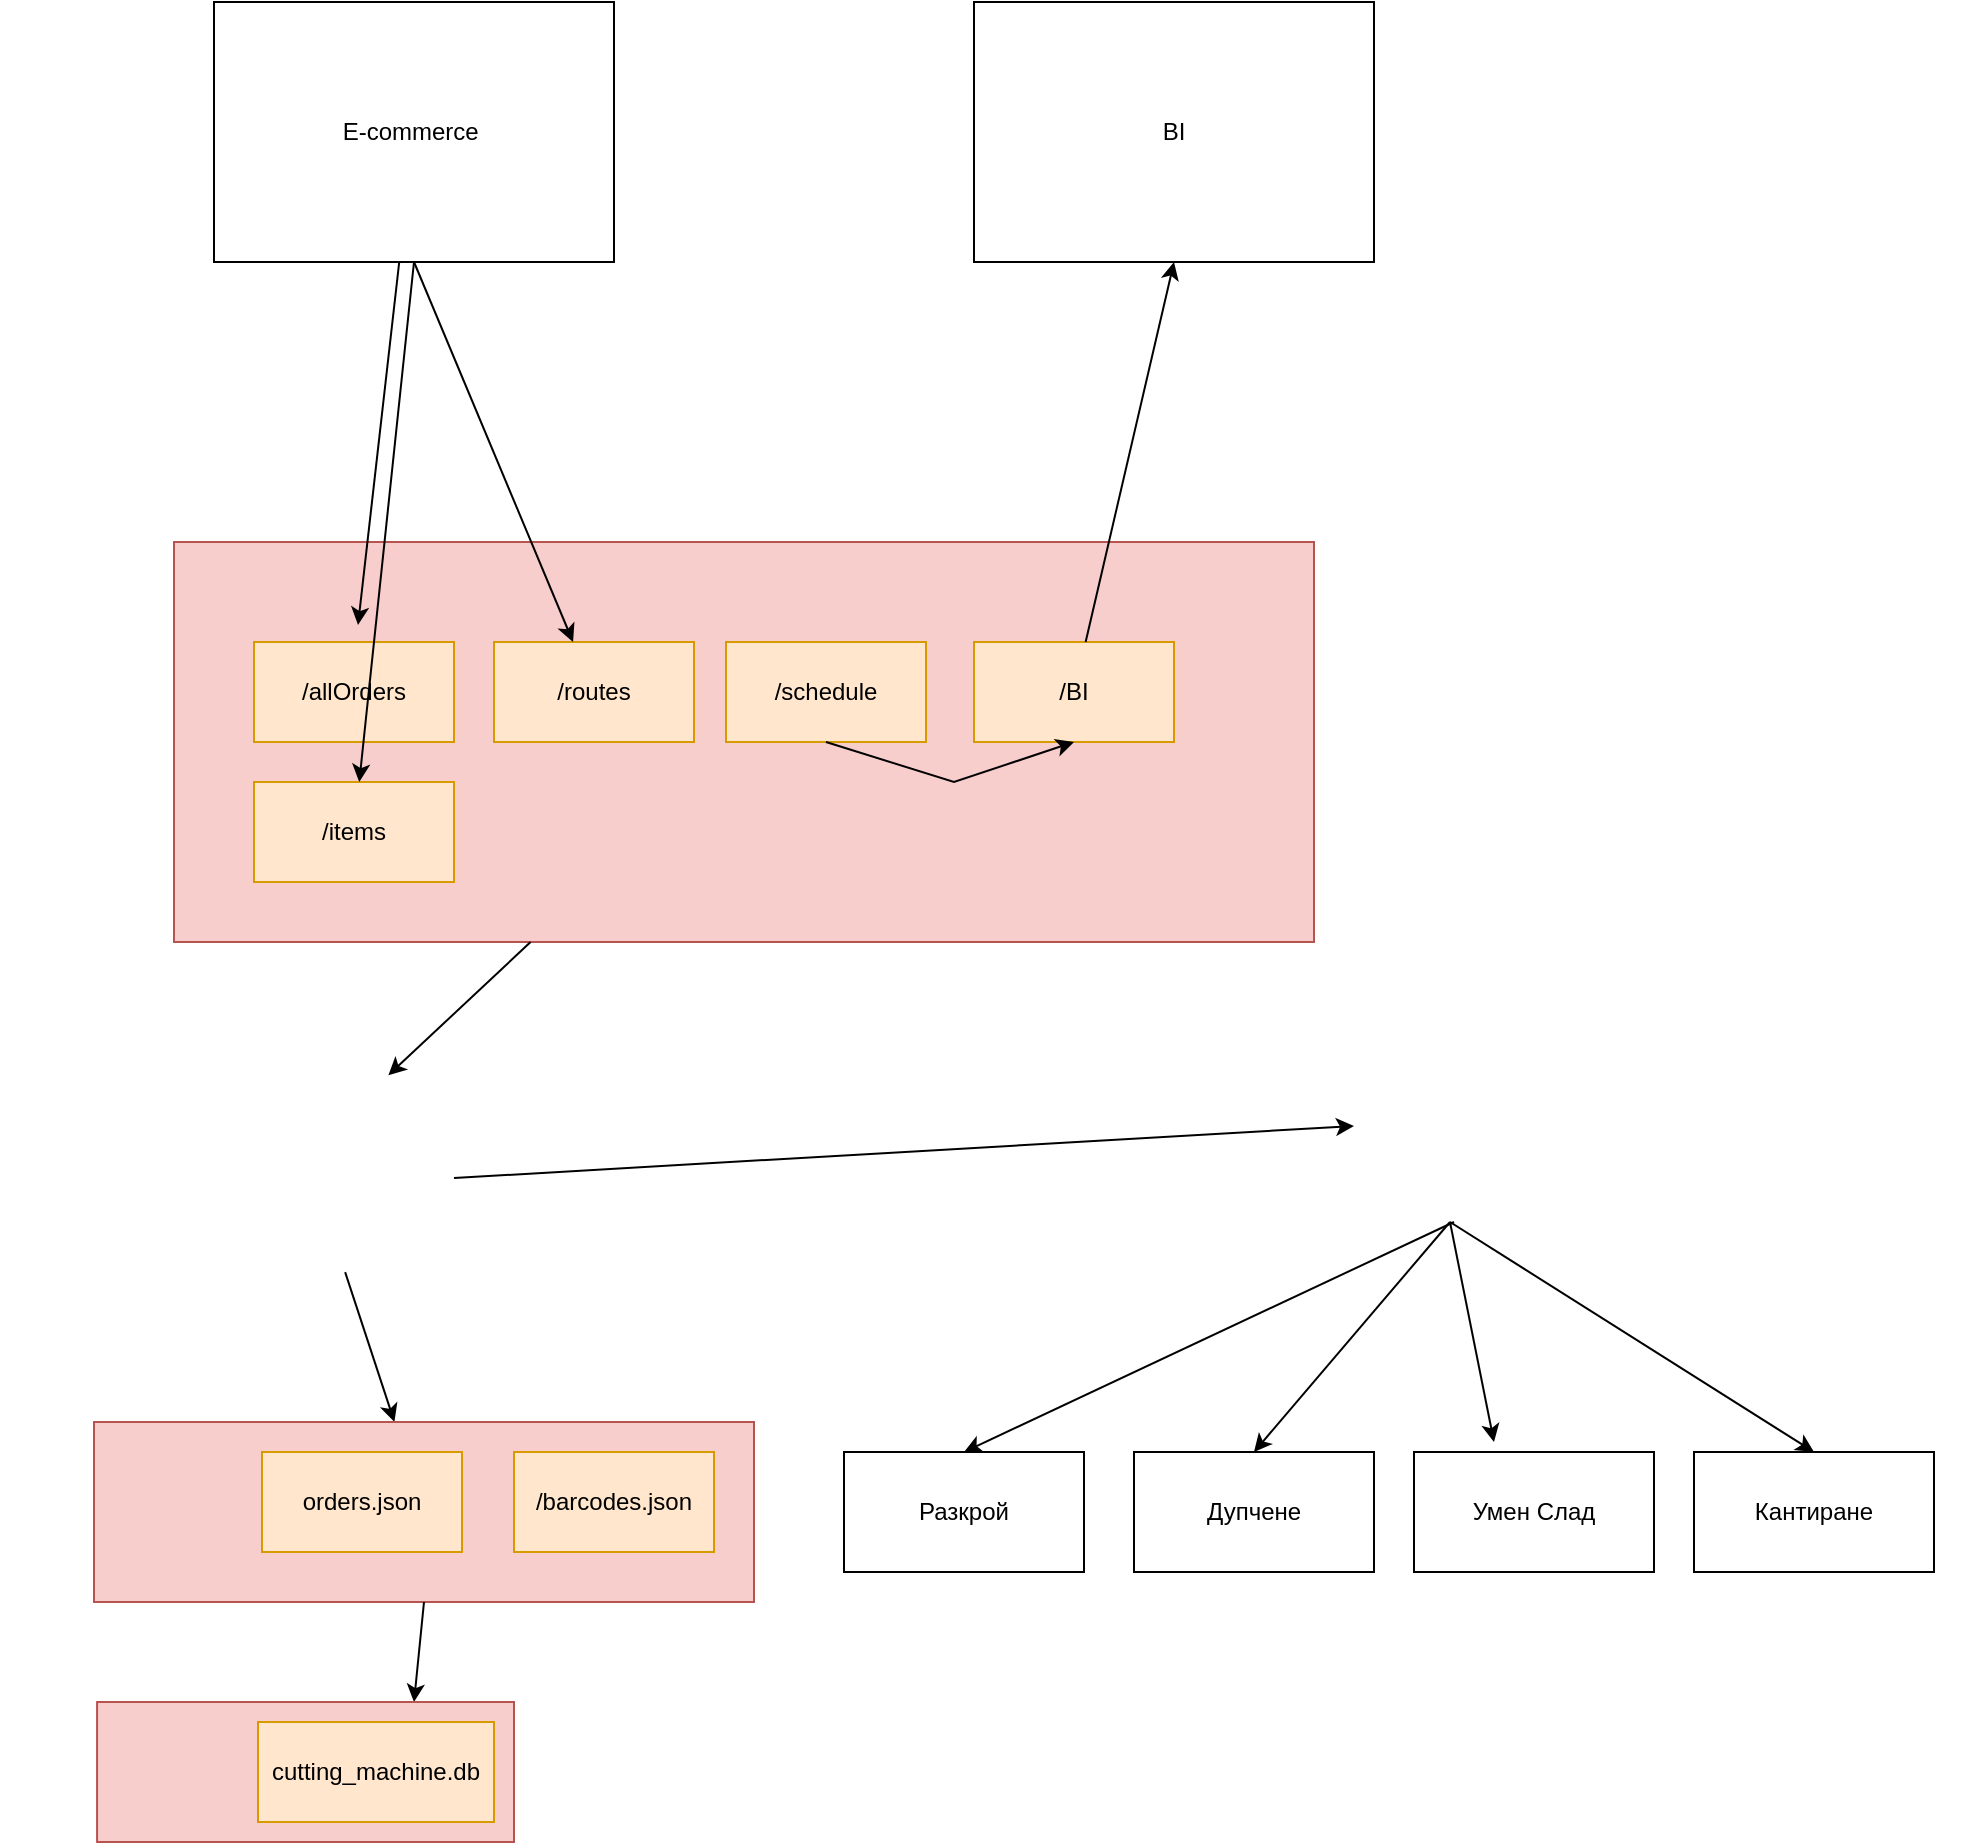 <mxfile version="17.1.3" type="github">
  <diagram id="1dXitBa1tYRR6ALUjFQJ" name="Page-1">
    <mxGraphModel dx="1888" dy="547" grid="1" gridSize="10" guides="1" tooltips="1" connect="1" arrows="1" fold="1" page="1" pageScale="1" pageWidth="850" pageHeight="1100" math="0" shadow="0">
      <root>
        <mxCell id="0" />
        <mxCell id="1" parent="0" />
        <mxCell id="5cHCx3r3s3_XpyU0GuuB-34" value="" style="shape=image;verticalLabelPosition=bottom;labelBackgroundColor=default;verticalAlign=top;aspect=fixed;imageAspect=0;image=https://uploads.sitepoint.com/wp-content/uploads/2016/10/1477673935anime-logo.png;" vertex="1" parent="1">
          <mxGeometry x="-265.51" y="824" width="105.51" height="28" as="geometry" />
        </mxCell>
        <mxCell id="5cHCx3r3s3_XpyU0GuuB-35" value="" style="shape=image;verticalLabelPosition=bottom;labelBackgroundColor=default;verticalAlign=top;aspect=fixed;imageAspect=0;image=https://uploads.sitepoint.com/wp-content/uploads/2016/10/1477673935anime-logo.png;" vertex="1" parent="1">
          <mxGeometry x="-132.76" y="825" width="105.51" height="28" as="geometry" />
        </mxCell>
        <mxCell id="5cHCx3r3s3_XpyU0GuuB-33" value="" style="shape=image;verticalLabelPosition=bottom;labelBackgroundColor=default;verticalAlign=top;aspect=fixed;imageAspect=0;image=https://uploads.sitepoint.com/wp-content/uploads/2016/10/1477673935anime-logo.png;" vertex="1" parent="1">
          <mxGeometry x="-410.51" y="824" width="105.51" height="28" as="geometry" />
        </mxCell>
        <mxCell id="qF_yDrrP_VQrt9cK3OHo-15" value="" style="shape=image;verticalLabelPosition=bottom;labelBackgroundColor=default;verticalAlign=top;aspect=fixed;imageAspect=0;image=https://www.chartjs.org/img/chartjs-logo.svg;" parent="1" vertex="1">
          <mxGeometry x="-452" y="104" width="92" height="92" as="geometry" />
        </mxCell>
        <mxCell id="qF_yDrrP_VQrt9cK3OHo-13" value="" style="shape=image;verticalLabelPosition=bottom;labelBackgroundColor=default;verticalAlign=top;aspect=fixed;imageAspect=0;image=https://zzz.dog/img/zdog-thumbnail.png;" parent="1" vertex="1">
          <mxGeometry x="-846.66" y="110" width="106.66" height="80" as="geometry" />
        </mxCell>
        <mxCell id="qF_yDrrP_VQrt9cK3OHo-7" value="" style="rounded=0;whiteSpace=wrap;html=1;fillColor=#f8cecc;strokeColor=#b85450;" parent="1" vertex="1">
          <mxGeometry x="-760" y="310" width="570" height="200" as="geometry" />
        </mxCell>
        <mxCell id="qF_yDrrP_VQrt9cK3OHo-6" value="E-commerce&amp;nbsp;" style="rounded=0;whiteSpace=wrap;html=1;" parent="1" vertex="1">
          <mxGeometry x="-740" y="40" width="200" height="130" as="geometry" />
        </mxCell>
        <UserObject label="" link="https://th.bing.com/th/id/OIP.QvJHAjIrrxROZa2Gb8kqxgHaHa?pid=ImgDet&amp;rs=1" id="qF_yDrrP_VQrt9cK3OHo-1">
          <mxCell style="shape=image;verticalLabelPosition=bottom;labelBackgroundColor=default;verticalAlign=top;aspect=fixed;imageAspect=0;image=https://upload.wikimedia.org/wikipedia/commons/thumb/1/1b/Svelte_Logo.svg/1200px-Svelte_Logo.svg.png;" parent="1" vertex="1">
            <mxGeometry x="-780" y="90" width="83.07" height="100" as="geometry" />
          </mxCell>
        </UserObject>
        <mxCell id="qF_yDrrP_VQrt9cK3OHo-4" value="" style="shape=image;verticalLabelPosition=bottom;labelBackgroundColor=default;verticalAlign=top;aspect=fixed;imageAspect=0;image=https://cdn4.iconfinder.com/data/icons/google-i-o-2016/512/google_firebase-2-512.png;" parent="1" vertex="1">
          <mxGeometry x="-830" y="230" width="162" height="162" as="geometry" />
        </mxCell>
        <mxCell id="qF_yDrrP_VQrt9cK3OHo-8" value="/allOrders" style="rounded=0;whiteSpace=wrap;html=1;fillColor=#ffe6cc;strokeColor=#d79b00;" parent="1" vertex="1">
          <mxGeometry x="-720" y="360" width="100" height="50" as="geometry" />
        </mxCell>
        <mxCell id="qF_yDrrP_VQrt9cK3OHo-9" value="/routes" style="rounded=0;whiteSpace=wrap;html=1;fillColor=#ffe6cc;strokeColor=#d79b00;" parent="1" vertex="1">
          <mxGeometry x="-600" y="360" width="100" height="50" as="geometry" />
        </mxCell>
        <mxCell id="qF_yDrrP_VQrt9cK3OHo-10" value="/schedule" style="rounded=0;whiteSpace=wrap;html=1;fillColor=#ffe6cc;strokeColor=#d79b00;" parent="1" vertex="1">
          <mxGeometry x="-484" y="360" width="100" height="50" as="geometry" />
        </mxCell>
        <mxCell id="qF_yDrrP_VQrt9cK3OHo-11" value="/BI" style="rounded=0;whiteSpace=wrap;html=1;fillColor=#ffe6cc;strokeColor=#d79b00;" parent="1" vertex="1">
          <mxGeometry x="-360" y="360" width="100" height="50" as="geometry" />
        </mxCell>
        <mxCell id="qF_yDrrP_VQrt9cK3OHo-12" value="BI" style="rounded=0;whiteSpace=wrap;html=1;" parent="1" vertex="1">
          <mxGeometry x="-360" y="40" width="200" height="130" as="geometry" />
        </mxCell>
        <UserObject label="" link="https://th.bing.com/th/id/OIP.QvJHAjIrrxROZa2Gb8kqxgHaHa?pid=ImgDet&amp;rs=1" id="qF_yDrrP_VQrt9cK3OHo-14">
          <mxCell style="shape=image;verticalLabelPosition=bottom;labelBackgroundColor=default;verticalAlign=top;aspect=fixed;imageAspect=0;image=https://upload.wikimedia.org/wikipedia/commons/thumb/1/1b/Svelte_Logo.svg/1200px-Svelte_Logo.svg.png;" parent="1" vertex="1">
            <mxGeometry x="-400" y="100" width="83.07" height="100" as="geometry" />
          </mxCell>
        </UserObject>
        <mxCell id="qF_yDrrP_VQrt9cK3OHo-16" value="/items" style="rounded=0;whiteSpace=wrap;html=1;fillColor=#ffe6cc;strokeColor=#d79b00;" parent="1" vertex="1">
          <mxGeometry x="-720" y="430" width="100" height="50" as="geometry" />
        </mxCell>
        <mxCell id="qF_yDrrP_VQrt9cK3OHo-17" value="" style="shape=image;verticalLabelPosition=bottom;labelBackgroundColor=default;verticalAlign=top;aspect=fixed;imageAspect=0;image=https://cdn.iconscout.com/icon/free/png-256/python-3521655-2945099.png;" parent="1" vertex="1">
          <mxGeometry x="-716" y="580" width="96" height="96" as="geometry" />
        </mxCell>
        <mxCell id="5cHCx3r3s3_XpyU0GuuB-1" value="" style="endArrow=classic;html=1;rounded=0;entryX=0.658;entryY=-0.035;entryDx=0;entryDy=0;entryPerimeter=0;" edge="1" parent="1" source="qF_yDrrP_VQrt9cK3OHo-7" target="qF_yDrrP_VQrt9cK3OHo-17">
          <mxGeometry width="50" height="50" relative="1" as="geometry">
            <mxPoint x="-680" y="570" as="sourcePoint" />
            <mxPoint x="-580" y="570" as="targetPoint" />
            <Array as="points" />
          </mxGeometry>
        </mxCell>
        <mxCell id="5cHCx3r3s3_XpyU0GuuB-2" value="" style="endArrow=classic;html=1;rounded=0;exitX=0.433;exitY=0.99;exitDx=0;exitDy=0;exitPerimeter=0;" edge="1" parent="1" source="qF_yDrrP_VQrt9cK3OHo-17" target="5cHCx3r3s3_XpyU0GuuB-3">
          <mxGeometry width="50" height="50" relative="1" as="geometry">
            <mxPoint x="-470" y="780" as="sourcePoint" />
            <mxPoint x="-674" y="760" as="targetPoint" />
          </mxGeometry>
        </mxCell>
        <mxCell id="5cHCx3r3s3_XpyU0GuuB-3" value="" style="rounded=0;whiteSpace=wrap;html=1;fillColor=#f8cecc;strokeColor=#b85450;" vertex="1" parent="1">
          <mxGeometry x="-800" y="750" width="330" height="90" as="geometry" />
        </mxCell>
        <mxCell id="5cHCx3r3s3_XpyU0GuuB-6" value="orders.json" style="rounded=0;whiteSpace=wrap;html=1;fillColor=#ffe6cc;strokeColor=#d79b00;" vertex="1" parent="1">
          <mxGeometry x="-716" y="765" width="100" height="50" as="geometry" />
        </mxCell>
        <mxCell id="5cHCx3r3s3_XpyU0GuuB-7" value="/barcodes.json" style="rounded=0;whiteSpace=wrap;html=1;fillColor=#ffe6cc;strokeColor=#d79b00;" vertex="1" parent="1">
          <mxGeometry x="-590" y="765" width="100" height="50" as="geometry" />
        </mxCell>
        <mxCell id="5cHCx3r3s3_XpyU0GuuB-9" style="edgeStyle=orthogonalEdgeStyle;rounded=0;orthogonalLoop=1;jettySize=auto;html=1;exitX=0.5;exitY=1;exitDx=0;exitDy=0;" edge="1" parent="1" source="5cHCx3r3s3_XpyU0GuuB-3" target="5cHCx3r3s3_XpyU0GuuB-3">
          <mxGeometry relative="1" as="geometry" />
        </mxCell>
        <mxCell id="5cHCx3r3s3_XpyU0GuuB-11" value="" style="shape=image;verticalLabelPosition=bottom;labelBackgroundColor=default;verticalAlign=top;aspect=fixed;imageAspect=0;image=https://cdn-icons-png.flaticon.com/512/136/136443.png;" vertex="1" parent="1">
          <mxGeometry x="-790" y="760" width="60" height="60" as="geometry" />
        </mxCell>
        <mxCell id="5cHCx3r3s3_XpyU0GuuB-12" value="" style="endArrow=classic;html=1;rounded=0;exitX=0.5;exitY=1;exitDx=0;exitDy=0;" edge="1" parent="1" source="5cHCx3r3s3_XpyU0GuuB-3">
          <mxGeometry width="50" height="50" relative="1" as="geometry">
            <mxPoint x="-470" y="710" as="sourcePoint" />
            <mxPoint x="-640" y="890" as="targetPoint" />
          </mxGeometry>
        </mxCell>
        <mxCell id="5cHCx3r3s3_XpyU0GuuB-13" value="" style="rounded=0;whiteSpace=wrap;html=1;fillColor=#f8cecc;strokeColor=#b85450;" vertex="1" parent="1">
          <mxGeometry x="-798.46" y="890" width="208.46" height="70" as="geometry" />
        </mxCell>
        <mxCell id="5cHCx3r3s3_XpyU0GuuB-14" value="" style="shape=image;verticalLabelPosition=bottom;labelBackgroundColor=default;verticalAlign=top;aspect=fixed;imageAspect=0;image=https://upload.wikimedia.org/wikipedia/commons/thumb/9/97/Sqlite-square-icon.svg/1200px-Sqlite-square-icon.svg.png;" vertex="1" parent="1">
          <mxGeometry x="-790" y="895" width="60" height="60" as="geometry" />
        </mxCell>
        <mxCell id="5cHCx3r3s3_XpyU0GuuB-15" value="cutting_machine.db" style="rounded=0;whiteSpace=wrap;html=1;fillColor=#ffe6cc;strokeColor=#d79b00;" vertex="1" parent="1">
          <mxGeometry x="-718" y="900" width="118" height="50" as="geometry" />
        </mxCell>
        <mxCell id="5cHCx3r3s3_XpyU0GuuB-17" value="" style="shape=image;verticalLabelPosition=bottom;labelBackgroundColor=default;verticalAlign=top;aspect=fixed;imageAspect=0;image=https://cdn.iconscout.com/icon/free/png-256/python-3521655-2945099.png;" vertex="1" parent="1">
          <mxGeometry x="-170" y="554" width="96" height="96" as="geometry" />
        </mxCell>
        <mxCell id="5cHCx3r3s3_XpyU0GuuB-16" value="" style="shape=image;verticalLabelPosition=bottom;labelBackgroundColor=default;verticalAlign=top;aspect=fixed;imageAspect=0;image=https://cdn-icons-png.flaticon.com/512/468/468369.png;" vertex="1" parent="1">
          <mxGeometry x="-180" y="600.5" width="55" height="55" as="geometry" />
        </mxCell>
        <mxCell id="5cHCx3r3s3_XpyU0GuuB-18" value="" style="endArrow=classic;html=1;rounded=0;exitX=1;exitY=0.5;exitDx=0;exitDy=0;entryX=0;entryY=0.5;entryDx=0;entryDy=0;" edge="1" parent="1" source="qF_yDrrP_VQrt9cK3OHo-17" target="5cHCx3r3s3_XpyU0GuuB-17">
          <mxGeometry width="50" height="50" relative="1" as="geometry">
            <mxPoint x="-470" y="780" as="sourcePoint" />
            <mxPoint x="-420" y="730" as="targetPoint" />
          </mxGeometry>
        </mxCell>
        <mxCell id="5cHCx3r3s3_XpyU0GuuB-20" value="Разкрой" style="rounded=0;whiteSpace=wrap;html=1;" vertex="1" parent="1">
          <mxGeometry x="-425" y="765" width="120" height="60" as="geometry" />
        </mxCell>
        <mxCell id="5cHCx3r3s3_XpyU0GuuB-21" value="Кантиране" style="rounded=0;whiteSpace=wrap;html=1;" vertex="1" parent="1">
          <mxGeometry y="765" width="120" height="60" as="geometry" />
        </mxCell>
        <mxCell id="5cHCx3r3s3_XpyU0GuuB-22" value="Дупчене" style="rounded=0;whiteSpace=wrap;html=1;" vertex="1" parent="1">
          <mxGeometry x="-280" y="765" width="120" height="60" as="geometry" />
        </mxCell>
        <mxCell id="5cHCx3r3s3_XpyU0GuuB-23" value="Умен Слад" style="rounded=0;whiteSpace=wrap;html=1;" vertex="1" parent="1">
          <mxGeometry x="-140" y="765" width="120" height="60" as="geometry" />
        </mxCell>
        <UserObject label="" link="https://th.bing.com/th/id/OIP.QvJHAjIrrxROZa2Gb8kqxgHaHa?pid=ImgDet&amp;rs=1" id="5cHCx3r3s3_XpyU0GuuB-25">
          <mxCell style="shape=image;verticalLabelPosition=bottom;labelBackgroundColor=default;verticalAlign=top;aspect=fixed;imageAspect=0;image=https://upload.wikimedia.org/wikipedia/commons/thumb/1/1b/Svelte_Logo.svg/1200px-Svelte_Logo.svg.png;" vertex="1" parent="1">
            <mxGeometry x="-340" y="800" width="43.2" height="52" as="geometry" />
          </mxCell>
        </UserObject>
        <UserObject label="" link="https://th.bing.com/th/id/OIP.QvJHAjIrrxROZa2Gb8kqxgHaHa?pid=ImgDet&amp;rs=1" id="5cHCx3r3s3_XpyU0GuuB-26">
          <mxCell style="shape=image;verticalLabelPosition=bottom;labelBackgroundColor=default;verticalAlign=top;aspect=fixed;imageAspect=0;image=https://upload.wikimedia.org/wikipedia/commons/thumb/1/1b/Svelte_Logo.svg/1200px-Svelte_Logo.svg.png;" vertex="1" parent="1">
            <mxGeometry x="-190" y="800" width="43.2" height="52" as="geometry" />
          </mxCell>
        </UserObject>
        <UserObject label="" link="https://th.bing.com/th/id/OIP.QvJHAjIrrxROZa2Gb8kqxgHaHa?pid=ImgDet&amp;rs=1" id="5cHCx3r3s3_XpyU0GuuB-27">
          <mxCell style="shape=image;verticalLabelPosition=bottom;labelBackgroundColor=default;verticalAlign=top;aspect=fixed;imageAspect=0;image=https://upload.wikimedia.org/wikipedia/commons/thumb/1/1b/Svelte_Logo.svg/1200px-Svelte_Logo.svg.png;" vertex="1" parent="1">
            <mxGeometry x="-50" y="801" width="43.2" height="52" as="geometry" />
          </mxCell>
        </UserObject>
        <UserObject label="" link="https://th.bing.com/th/id/OIP.QvJHAjIrrxROZa2Gb8kqxgHaHa?pid=ImgDet&amp;rs=1" id="5cHCx3r3s3_XpyU0GuuB-28">
          <mxCell style="shape=image;verticalLabelPosition=bottom;labelBackgroundColor=default;verticalAlign=top;aspect=fixed;imageAspect=0;image=https://upload.wikimedia.org/wikipedia/commons/thumb/1/1b/Svelte_Logo.svg/1200px-Svelte_Logo.svg.png;" vertex="1" parent="1">
            <mxGeometry x="90" y="810" width="43.2" height="52" as="geometry" />
          </mxCell>
        </UserObject>
        <mxCell id="5cHCx3r3s3_XpyU0GuuB-29" value="" style="endArrow=classic;html=1;rounded=0;" edge="1" parent="1">
          <mxGeometry width="50" height="50" relative="1" as="geometry">
            <mxPoint x="-122" y="650" as="sourcePoint" />
            <mxPoint x="-100" y="760" as="targetPoint" />
          </mxGeometry>
        </mxCell>
        <mxCell id="5cHCx3r3s3_XpyU0GuuB-30" value="" style="endArrow=classic;html=1;rounded=0;exitX=0.5;exitY=1;exitDx=0;exitDy=0;entryX=0.5;entryY=0;entryDx=0;entryDy=0;" edge="1" parent="1" source="5cHCx3r3s3_XpyU0GuuB-17" target="5cHCx3r3s3_XpyU0GuuB-21">
          <mxGeometry width="50" height="50" relative="1" as="geometry">
            <mxPoint x="-103.552" y="659.424" as="sourcePoint" />
            <mxPoint x="-90" y="770" as="targetPoint" />
          </mxGeometry>
        </mxCell>
        <mxCell id="5cHCx3r3s3_XpyU0GuuB-31" value="" style="endArrow=classic;html=1;rounded=0;exitX=0.5;exitY=1;exitDx=0;exitDy=0;entryX=0.5;entryY=0;entryDx=0;entryDy=0;" edge="1" parent="1" source="5cHCx3r3s3_XpyU0GuuB-17" target="5cHCx3r3s3_XpyU0GuuB-22">
          <mxGeometry width="50" height="50" relative="1" as="geometry">
            <mxPoint x="-250" y="720" as="sourcePoint" />
            <mxPoint x="-200" y="670" as="targetPoint" />
          </mxGeometry>
        </mxCell>
        <mxCell id="5cHCx3r3s3_XpyU0GuuB-32" value="" style="endArrow=classic;html=1;rounded=0;entryX=0.5;entryY=0;entryDx=0;entryDy=0;" edge="1" parent="1" target="5cHCx3r3s3_XpyU0GuuB-20">
          <mxGeometry width="50" height="50" relative="1" as="geometry">
            <mxPoint x="-120" y="650" as="sourcePoint" />
            <mxPoint x="-350" y="670" as="targetPoint" />
          </mxGeometry>
        </mxCell>
        <mxCell id="5cHCx3r3s3_XpyU0GuuB-36" value="" style="endArrow=classic;html=1;rounded=0;entryX=1;entryY=0.75;entryDx=0;entryDy=0;" edge="1" parent="1" source="qF_yDrrP_VQrt9cK3OHo-6" target="qF_yDrrP_VQrt9cK3OHo-4">
          <mxGeometry width="50" height="50" relative="1" as="geometry">
            <mxPoint x="-640" y="220" as="sourcePoint" />
            <mxPoint x="-640" y="240.711" as="targetPoint" />
          </mxGeometry>
        </mxCell>
        <mxCell id="5cHCx3r3s3_XpyU0GuuB-37" value="" style="endArrow=classic;html=1;rounded=0;exitX=0.5;exitY=1;exitDx=0;exitDy=0;" edge="1" parent="1" source="qF_yDrrP_VQrt9cK3OHo-6" target="qF_yDrrP_VQrt9cK3OHo-9">
          <mxGeometry width="50" height="50" relative="1" as="geometry">
            <mxPoint x="-650" y="210" as="sourcePoint" />
            <mxPoint x="-600" y="160" as="targetPoint" />
          </mxGeometry>
        </mxCell>
        <mxCell id="5cHCx3r3s3_XpyU0GuuB-38" value="" style="endArrow=classic;html=1;rounded=0;exitX=0.5;exitY=1;exitDx=0;exitDy=0;" edge="1" parent="1" source="qF_yDrrP_VQrt9cK3OHo-6" target="qF_yDrrP_VQrt9cK3OHo-16">
          <mxGeometry width="50" height="50" relative="1" as="geometry">
            <mxPoint x="-650" y="210" as="sourcePoint" />
            <mxPoint x="-600" y="160" as="targetPoint" />
          </mxGeometry>
        </mxCell>
        <mxCell id="5cHCx3r3s3_XpyU0GuuB-40" value="" style="endArrow=classic;html=1;rounded=0;exitX=0.5;exitY=1;exitDx=0;exitDy=0;entryX=0.5;entryY=1;entryDx=0;entryDy=0;" edge="1" parent="1" source="qF_yDrrP_VQrt9cK3OHo-10" target="qF_yDrrP_VQrt9cK3OHo-11">
          <mxGeometry width="50" height="50" relative="1" as="geometry">
            <mxPoint x="-330" y="270" as="sourcePoint" />
            <mxPoint x="-280" y="220" as="targetPoint" />
            <Array as="points">
              <mxPoint x="-370" y="430" />
            </Array>
          </mxGeometry>
        </mxCell>
        <mxCell id="5cHCx3r3s3_XpyU0GuuB-41" value="" style="endArrow=classic;html=1;rounded=0;entryX=0.5;entryY=1;entryDx=0;entryDy=0;" edge="1" parent="1" source="qF_yDrrP_VQrt9cK3OHo-11" target="qF_yDrrP_VQrt9cK3OHo-12">
          <mxGeometry width="50" height="50" relative="1" as="geometry">
            <mxPoint x="-260" y="220" as="sourcePoint" />
            <mxPoint x="-260" y="240.711" as="targetPoint" />
          </mxGeometry>
        </mxCell>
      </root>
    </mxGraphModel>
  </diagram>
</mxfile>
